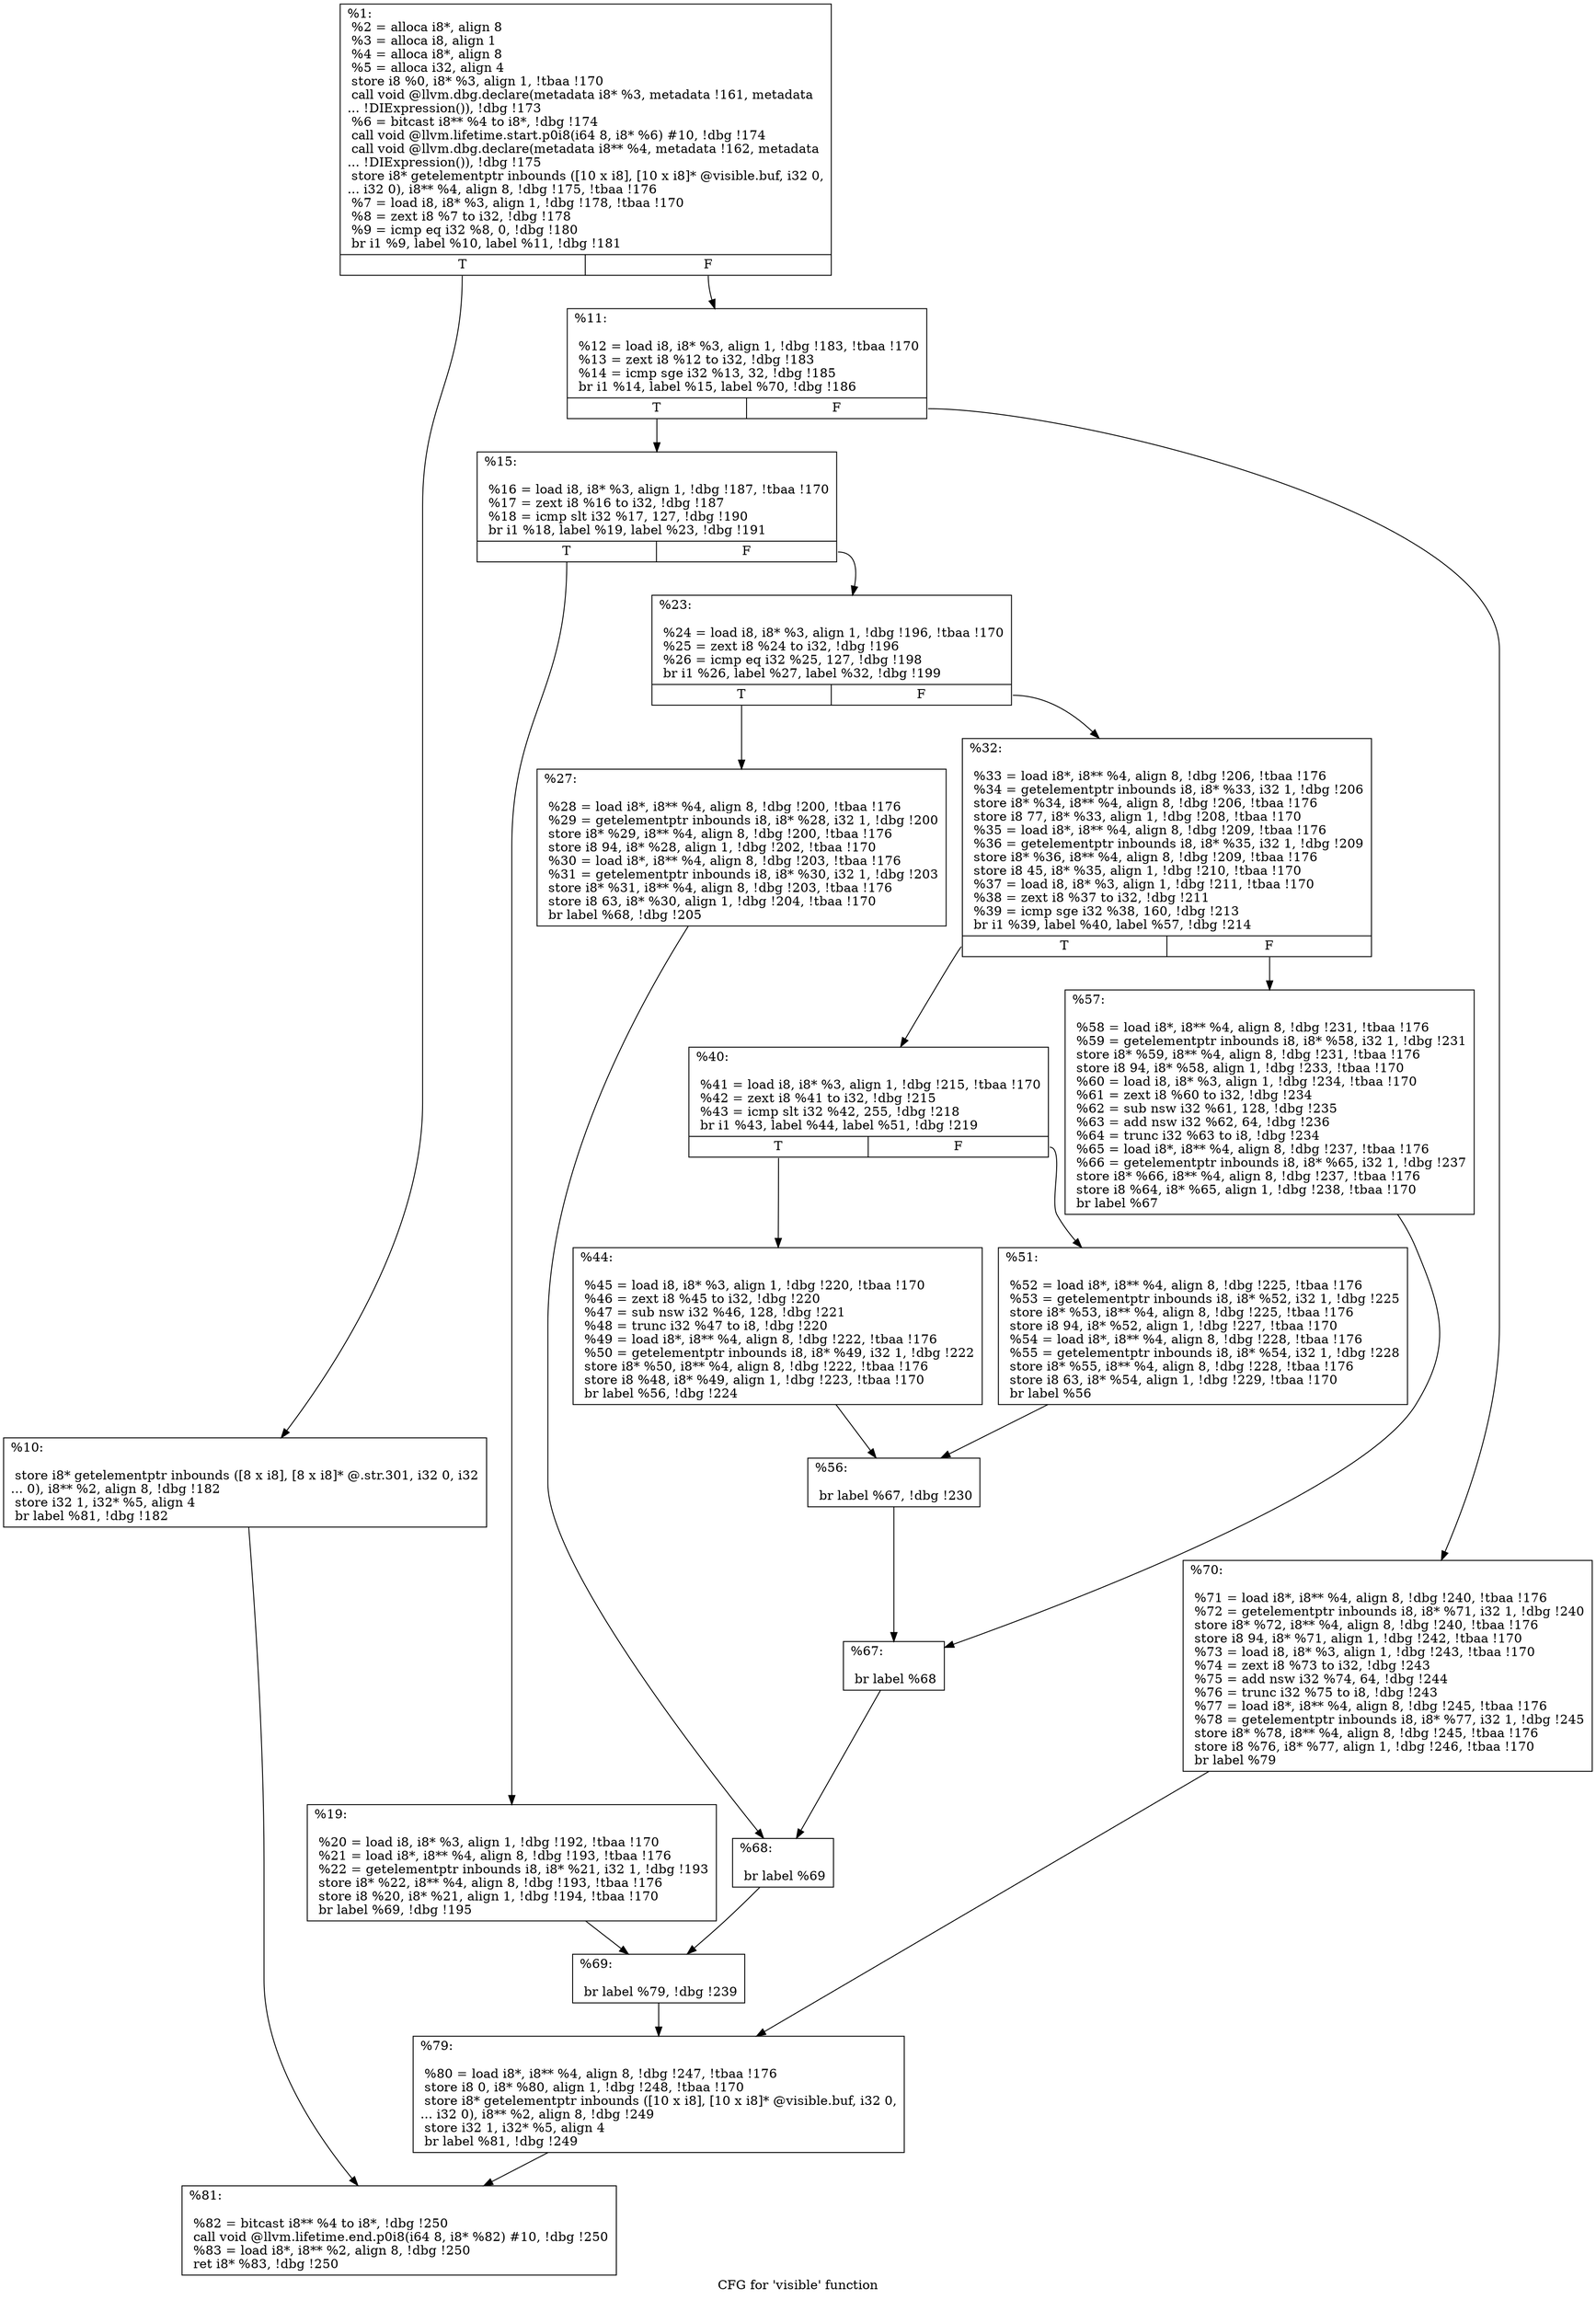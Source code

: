 digraph "CFG for 'visible' function" {
	label="CFG for 'visible' function";

	Node0x1ca1350 [shape=record,label="{%1:\l  %2 = alloca i8*, align 8\l  %3 = alloca i8, align 1\l  %4 = alloca i8*, align 8\l  %5 = alloca i32, align 4\l  store i8 %0, i8* %3, align 1, !tbaa !170\l  call void @llvm.dbg.declare(metadata i8* %3, metadata !161, metadata\l... !DIExpression()), !dbg !173\l  %6 = bitcast i8** %4 to i8*, !dbg !174\l  call void @llvm.lifetime.start.p0i8(i64 8, i8* %6) #10, !dbg !174\l  call void @llvm.dbg.declare(metadata i8** %4, metadata !162, metadata\l... !DIExpression()), !dbg !175\l  store i8* getelementptr inbounds ([10 x i8], [10 x i8]* @visible.buf, i32 0,\l... i32 0), i8** %4, align 8, !dbg !175, !tbaa !176\l  %7 = load i8, i8* %3, align 1, !dbg !178, !tbaa !170\l  %8 = zext i8 %7 to i32, !dbg !178\l  %9 = icmp eq i32 %8, 0, !dbg !180\l  br i1 %9, label %10, label %11, !dbg !181\l|{<s0>T|<s1>F}}"];
	Node0x1ca1350:s0 -> Node0x1ca3f50;
	Node0x1ca1350:s1 -> Node0x1ca3fa0;
	Node0x1ca3f50 [shape=record,label="{%10:\l\l  store i8* getelementptr inbounds ([8 x i8], [8 x i8]* @.str.301, i32 0, i32\l... 0), i8** %2, align 8, !dbg !182\l  store i32 1, i32* %5, align 4\l  br label %81, !dbg !182\l}"];
	Node0x1ca3f50 -> Node0x1ca44a0;
	Node0x1ca3fa0 [shape=record,label="{%11:\l\l  %12 = load i8, i8* %3, align 1, !dbg !183, !tbaa !170\l  %13 = zext i8 %12 to i32, !dbg !183\l  %14 = icmp sge i32 %13, 32, !dbg !185\l  br i1 %14, label %15, label %70, !dbg !186\l|{<s0>T|<s1>F}}"];
	Node0x1ca3fa0:s0 -> Node0x1ca3ff0;
	Node0x1ca3fa0:s1 -> Node0x1ca4400;
	Node0x1ca3ff0 [shape=record,label="{%15:\l\l  %16 = load i8, i8* %3, align 1, !dbg !187, !tbaa !170\l  %17 = zext i8 %16 to i32, !dbg !187\l  %18 = icmp slt i32 %17, 127, !dbg !190\l  br i1 %18, label %19, label %23, !dbg !191\l|{<s0>T|<s1>F}}"];
	Node0x1ca3ff0:s0 -> Node0x1ca4040;
	Node0x1ca3ff0:s1 -> Node0x1ca4090;
	Node0x1ca4040 [shape=record,label="{%19:\l\l  %20 = load i8, i8* %3, align 1, !dbg !192, !tbaa !170\l  %21 = load i8*, i8** %4, align 8, !dbg !193, !tbaa !176\l  %22 = getelementptr inbounds i8, i8* %21, i32 1, !dbg !193\l  store i8* %22, i8** %4, align 8, !dbg !193, !tbaa !176\l  store i8 %20, i8* %21, align 1, !dbg !194, !tbaa !170\l  br label %69, !dbg !195\l}"];
	Node0x1ca4040 -> Node0x1ca43b0;
	Node0x1ca4090 [shape=record,label="{%23:\l\l  %24 = load i8, i8* %3, align 1, !dbg !196, !tbaa !170\l  %25 = zext i8 %24 to i32, !dbg !196\l  %26 = icmp eq i32 %25, 127, !dbg !198\l  br i1 %26, label %27, label %32, !dbg !199\l|{<s0>T|<s1>F}}"];
	Node0x1ca4090:s0 -> Node0x1ca40e0;
	Node0x1ca4090:s1 -> Node0x1ca4130;
	Node0x1ca40e0 [shape=record,label="{%27:\l\l  %28 = load i8*, i8** %4, align 8, !dbg !200, !tbaa !176\l  %29 = getelementptr inbounds i8, i8* %28, i32 1, !dbg !200\l  store i8* %29, i8** %4, align 8, !dbg !200, !tbaa !176\l  store i8 94, i8* %28, align 1, !dbg !202, !tbaa !170\l  %30 = load i8*, i8** %4, align 8, !dbg !203, !tbaa !176\l  %31 = getelementptr inbounds i8, i8* %30, i32 1, !dbg !203\l  store i8* %31, i8** %4, align 8, !dbg !203, !tbaa !176\l  store i8 63, i8* %30, align 1, !dbg !204, !tbaa !170\l  br label %68, !dbg !205\l}"];
	Node0x1ca40e0 -> Node0x1ca4360;
	Node0x1ca4130 [shape=record,label="{%32:\l\l  %33 = load i8*, i8** %4, align 8, !dbg !206, !tbaa !176\l  %34 = getelementptr inbounds i8, i8* %33, i32 1, !dbg !206\l  store i8* %34, i8** %4, align 8, !dbg !206, !tbaa !176\l  store i8 77, i8* %33, align 1, !dbg !208, !tbaa !170\l  %35 = load i8*, i8** %4, align 8, !dbg !209, !tbaa !176\l  %36 = getelementptr inbounds i8, i8* %35, i32 1, !dbg !209\l  store i8* %36, i8** %4, align 8, !dbg !209, !tbaa !176\l  store i8 45, i8* %35, align 1, !dbg !210, !tbaa !170\l  %37 = load i8, i8* %3, align 1, !dbg !211, !tbaa !170\l  %38 = zext i8 %37 to i32, !dbg !211\l  %39 = icmp sge i32 %38, 160, !dbg !213\l  br i1 %39, label %40, label %57, !dbg !214\l|{<s0>T|<s1>F}}"];
	Node0x1ca4130:s0 -> Node0x1ca4180;
	Node0x1ca4130:s1 -> Node0x1ca42c0;
	Node0x1ca4180 [shape=record,label="{%40:\l\l  %41 = load i8, i8* %3, align 1, !dbg !215, !tbaa !170\l  %42 = zext i8 %41 to i32, !dbg !215\l  %43 = icmp slt i32 %42, 255, !dbg !218\l  br i1 %43, label %44, label %51, !dbg !219\l|{<s0>T|<s1>F}}"];
	Node0x1ca4180:s0 -> Node0x1ca41d0;
	Node0x1ca4180:s1 -> Node0x1ca4220;
	Node0x1ca41d0 [shape=record,label="{%44:\l\l  %45 = load i8, i8* %3, align 1, !dbg !220, !tbaa !170\l  %46 = zext i8 %45 to i32, !dbg !220\l  %47 = sub nsw i32 %46, 128, !dbg !221\l  %48 = trunc i32 %47 to i8, !dbg !220\l  %49 = load i8*, i8** %4, align 8, !dbg !222, !tbaa !176\l  %50 = getelementptr inbounds i8, i8* %49, i32 1, !dbg !222\l  store i8* %50, i8** %4, align 8, !dbg !222, !tbaa !176\l  store i8 %48, i8* %49, align 1, !dbg !223, !tbaa !170\l  br label %56, !dbg !224\l}"];
	Node0x1ca41d0 -> Node0x1ca4270;
	Node0x1ca4220 [shape=record,label="{%51:\l\l  %52 = load i8*, i8** %4, align 8, !dbg !225, !tbaa !176\l  %53 = getelementptr inbounds i8, i8* %52, i32 1, !dbg !225\l  store i8* %53, i8** %4, align 8, !dbg !225, !tbaa !176\l  store i8 94, i8* %52, align 1, !dbg !227, !tbaa !170\l  %54 = load i8*, i8** %4, align 8, !dbg !228, !tbaa !176\l  %55 = getelementptr inbounds i8, i8* %54, i32 1, !dbg !228\l  store i8* %55, i8** %4, align 8, !dbg !228, !tbaa !176\l  store i8 63, i8* %54, align 1, !dbg !229, !tbaa !170\l  br label %56\l}"];
	Node0x1ca4220 -> Node0x1ca4270;
	Node0x1ca4270 [shape=record,label="{%56:\l\l  br label %67, !dbg !230\l}"];
	Node0x1ca4270 -> Node0x1ca4310;
	Node0x1ca42c0 [shape=record,label="{%57:\l\l  %58 = load i8*, i8** %4, align 8, !dbg !231, !tbaa !176\l  %59 = getelementptr inbounds i8, i8* %58, i32 1, !dbg !231\l  store i8* %59, i8** %4, align 8, !dbg !231, !tbaa !176\l  store i8 94, i8* %58, align 1, !dbg !233, !tbaa !170\l  %60 = load i8, i8* %3, align 1, !dbg !234, !tbaa !170\l  %61 = zext i8 %60 to i32, !dbg !234\l  %62 = sub nsw i32 %61, 128, !dbg !235\l  %63 = add nsw i32 %62, 64, !dbg !236\l  %64 = trunc i32 %63 to i8, !dbg !234\l  %65 = load i8*, i8** %4, align 8, !dbg !237, !tbaa !176\l  %66 = getelementptr inbounds i8, i8* %65, i32 1, !dbg !237\l  store i8* %66, i8** %4, align 8, !dbg !237, !tbaa !176\l  store i8 %64, i8* %65, align 1, !dbg !238, !tbaa !170\l  br label %67\l}"];
	Node0x1ca42c0 -> Node0x1ca4310;
	Node0x1ca4310 [shape=record,label="{%67:\l\l  br label %68\l}"];
	Node0x1ca4310 -> Node0x1ca4360;
	Node0x1ca4360 [shape=record,label="{%68:\l\l  br label %69\l}"];
	Node0x1ca4360 -> Node0x1ca43b0;
	Node0x1ca43b0 [shape=record,label="{%69:\l\l  br label %79, !dbg !239\l}"];
	Node0x1ca43b0 -> Node0x1ca4450;
	Node0x1ca4400 [shape=record,label="{%70:\l\l  %71 = load i8*, i8** %4, align 8, !dbg !240, !tbaa !176\l  %72 = getelementptr inbounds i8, i8* %71, i32 1, !dbg !240\l  store i8* %72, i8** %4, align 8, !dbg !240, !tbaa !176\l  store i8 94, i8* %71, align 1, !dbg !242, !tbaa !170\l  %73 = load i8, i8* %3, align 1, !dbg !243, !tbaa !170\l  %74 = zext i8 %73 to i32, !dbg !243\l  %75 = add nsw i32 %74, 64, !dbg !244\l  %76 = trunc i32 %75 to i8, !dbg !243\l  %77 = load i8*, i8** %4, align 8, !dbg !245, !tbaa !176\l  %78 = getelementptr inbounds i8, i8* %77, i32 1, !dbg !245\l  store i8* %78, i8** %4, align 8, !dbg !245, !tbaa !176\l  store i8 %76, i8* %77, align 1, !dbg !246, !tbaa !170\l  br label %79\l}"];
	Node0x1ca4400 -> Node0x1ca4450;
	Node0x1ca4450 [shape=record,label="{%79:\l\l  %80 = load i8*, i8** %4, align 8, !dbg !247, !tbaa !176\l  store i8 0, i8* %80, align 1, !dbg !248, !tbaa !170\l  store i8* getelementptr inbounds ([10 x i8], [10 x i8]* @visible.buf, i32 0,\l... i32 0), i8** %2, align 8, !dbg !249\l  store i32 1, i32* %5, align 4\l  br label %81, !dbg !249\l}"];
	Node0x1ca4450 -> Node0x1ca44a0;
	Node0x1ca44a0 [shape=record,label="{%81:\l\l  %82 = bitcast i8** %4 to i8*, !dbg !250\l  call void @llvm.lifetime.end.p0i8(i64 8, i8* %82) #10, !dbg !250\l  %83 = load i8*, i8** %2, align 8, !dbg !250\l  ret i8* %83, !dbg !250\l}"];
}
